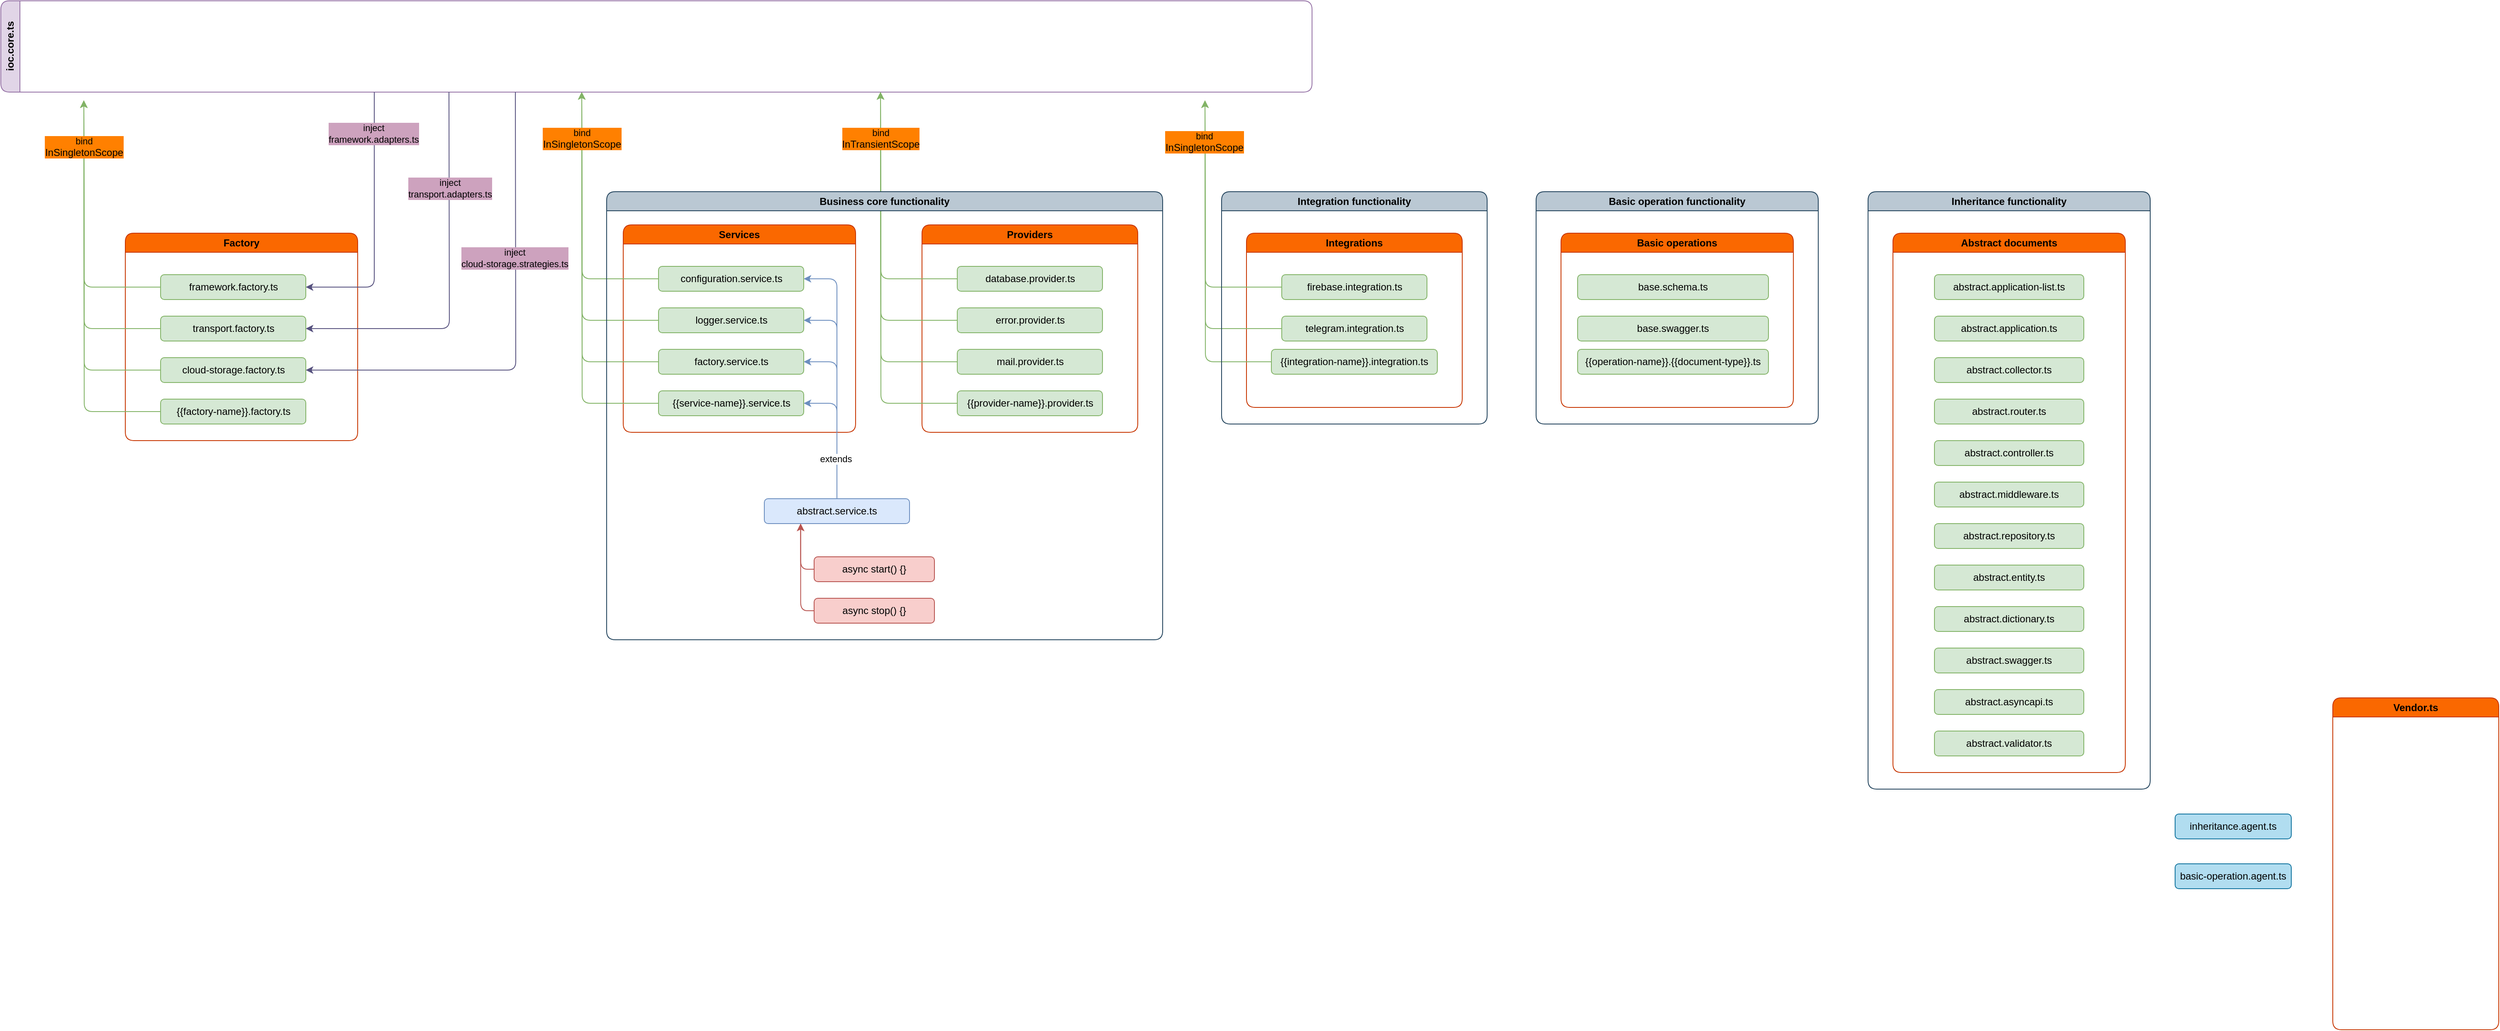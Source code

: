 <mxfile version="21.0.8" type="github">
  <diagram name="Страница 1" id="8kHske6-P818Sp0OKGlp">
    <mxGraphModel dx="3254" dy="2231" grid="1" gridSize="10" guides="1" tooltips="1" connect="1" arrows="1" fold="1" page="1" pageScale="1" pageWidth="827" pageHeight="1169" math="0" shadow="0">
      <root>
        <mxCell id="0" />
        <mxCell id="1" parent="0" />
        <mxCell id="Efi0UobxsxGmchOcxDqz-9" value="Services" style="swimlane;whiteSpace=wrap;html=1;fillColor=#fa6800;strokeColor=#C73500;fontColor=#000000;rounded=1;" vertex="1" parent="1">
          <mxGeometry x="250" y="60" width="280" height="250" as="geometry" />
        </mxCell>
        <mxCell id="Efi0UobxsxGmchOcxDqz-49" style="edgeStyle=orthogonalEdgeStyle;rounded=1;orthogonalLoop=1;jettySize=auto;html=1;fillColor=#d5e8d4;strokeColor=#82b366;" edge="1" parent="Efi0UobxsxGmchOcxDqz-9" source="Efi0UobxsxGmchOcxDqz-10">
          <mxGeometry relative="1" as="geometry">
            <mxPoint x="-50" y="-160" as="targetPoint" />
          </mxGeometry>
        </mxCell>
        <mxCell id="Efi0UobxsxGmchOcxDqz-10" value="logger.service.ts" style="rounded=1;whiteSpace=wrap;html=1;fillColor=#d5e8d4;strokeColor=#82b366;" vertex="1" parent="Efi0UobxsxGmchOcxDqz-9">
          <mxGeometry x="42.5" y="100" width="175" height="30" as="geometry" />
        </mxCell>
        <mxCell id="Efi0UobxsxGmchOcxDqz-45" style="edgeStyle=orthogonalEdgeStyle;rounded=1;orthogonalLoop=1;jettySize=auto;html=1;fillColor=#d5e8d4;strokeColor=#82b366;" edge="1" parent="Efi0UobxsxGmchOcxDqz-9" source="Efi0UobxsxGmchOcxDqz-11">
          <mxGeometry relative="1" as="geometry">
            <mxPoint x="-50" y="-160" as="targetPoint" />
          </mxGeometry>
        </mxCell>
        <mxCell id="Efi0UobxsxGmchOcxDqz-11" value="configuration.service.ts" style="rounded=1;whiteSpace=wrap;html=1;fillColor=#d5e8d4;strokeColor=#82b366;" vertex="1" parent="Efi0UobxsxGmchOcxDqz-9">
          <mxGeometry x="42.5" y="50" width="175" height="30" as="geometry" />
        </mxCell>
        <mxCell id="Efi0UobxsxGmchOcxDqz-50" style="edgeStyle=orthogonalEdgeStyle;rounded=1;orthogonalLoop=1;jettySize=auto;html=1;exitX=0;exitY=0.5;exitDx=0;exitDy=0;fillColor=#d5e8d4;strokeColor=#82b366;" edge="1" parent="Efi0UobxsxGmchOcxDqz-9" source="Efi0UobxsxGmchOcxDqz-12">
          <mxGeometry relative="1" as="geometry">
            <mxPoint x="-50" y="-160" as="targetPoint" />
          </mxGeometry>
        </mxCell>
        <mxCell id="Efi0UobxsxGmchOcxDqz-12" value="factory.service.ts" style="rounded=1;whiteSpace=wrap;html=1;fillColor=#d5e8d4;strokeColor=#82b366;" vertex="1" parent="Efi0UobxsxGmchOcxDqz-9">
          <mxGeometry x="42.5" y="150" width="175" height="30" as="geometry" />
        </mxCell>
        <mxCell id="Efi0UobxsxGmchOcxDqz-51" style="edgeStyle=orthogonalEdgeStyle;rounded=1;orthogonalLoop=1;jettySize=auto;html=1;fillColor=#d5e8d4;strokeColor=#82b366;" edge="1" parent="Efi0UobxsxGmchOcxDqz-9" source="Efi0UobxsxGmchOcxDqz-13">
          <mxGeometry relative="1" as="geometry">
            <mxPoint x="-50" y="-160" as="targetPoint" />
          </mxGeometry>
        </mxCell>
        <mxCell id="Efi0UobxsxGmchOcxDqz-52" value="&lt;span style=&quot;&quot;&gt;bind&lt;br style=&quot;border-color: var(--border-color); font-size: 12px;&quot;&gt;&lt;span style=&quot;font-size: 12px;&quot;&gt;InSingletonScope&lt;/span&gt;&lt;/span&gt;" style="edgeLabel;html=1;align=center;verticalAlign=middle;resizable=0;points=[];labelBackgroundColor=#FF8000;" vertex="1" connectable="0" parent="Efi0UobxsxGmchOcxDqz-51">
          <mxGeometry x="0.761" relative="1" as="geometry">
            <mxPoint as="offset" />
          </mxGeometry>
        </mxCell>
        <mxCell id="Efi0UobxsxGmchOcxDqz-13" value="{{service-name}}.service.ts" style="rounded=1;whiteSpace=wrap;html=1;fillColor=#d5e8d4;strokeColor=#82b366;" vertex="1" parent="Efi0UobxsxGmchOcxDqz-9">
          <mxGeometry x="42.5" y="200" width="175" height="30" as="geometry" />
        </mxCell>
        <mxCell id="Efi0UobxsxGmchOcxDqz-19" value="ioc.core.ts" style="swimlane;horizontal=0;whiteSpace=wrap;html=1;rounded=1;fillColor=#e1d5e7;strokeColor=#9673a6;" vertex="1" parent="1">
          <mxGeometry x="-500" y="-210" width="1580" height="110" as="geometry" />
        </mxCell>
        <mxCell id="Efi0UobxsxGmchOcxDqz-37" style="edgeStyle=orthogonalEdgeStyle;rounded=1;orthogonalLoop=1;jettySize=auto;html=1;entryX=1;entryY=0.5;entryDx=0;entryDy=0;fillColor=#dae8fc;strokeColor=#6c8ebf;" edge="1" parent="1" source="Efi0UobxsxGmchOcxDqz-34" target="Efi0UobxsxGmchOcxDqz-10">
          <mxGeometry relative="1" as="geometry" />
        </mxCell>
        <mxCell id="Efi0UobxsxGmchOcxDqz-38" style="edgeStyle=orthogonalEdgeStyle;rounded=1;orthogonalLoop=1;jettySize=auto;html=1;entryX=1;entryY=0.5;entryDx=0;entryDy=0;fillColor=#dae8fc;strokeColor=#6c8ebf;" edge="1" parent="1" source="Efi0UobxsxGmchOcxDqz-34" target="Efi0UobxsxGmchOcxDqz-12">
          <mxGeometry relative="1" as="geometry" />
        </mxCell>
        <mxCell id="Efi0UobxsxGmchOcxDqz-39" style="edgeStyle=orthogonalEdgeStyle;rounded=1;orthogonalLoop=1;jettySize=auto;html=1;entryX=1;entryY=0.5;entryDx=0;entryDy=0;fillColor=#dae8fc;strokeColor=#6c8ebf;" edge="1" parent="1" source="Efi0UobxsxGmchOcxDqz-34" target="Efi0UobxsxGmchOcxDqz-13">
          <mxGeometry relative="1" as="geometry" />
        </mxCell>
        <mxCell id="Efi0UobxsxGmchOcxDqz-34" value="abstract.service.ts" style="rounded=1;whiteSpace=wrap;html=1;fillColor=#dae8fc;strokeColor=#6c8ebf;" vertex="1" parent="1">
          <mxGeometry x="420" y="390" width="175" height="30" as="geometry" />
        </mxCell>
        <mxCell id="Efi0UobxsxGmchOcxDqz-35" style="edgeStyle=orthogonalEdgeStyle;rounded=1;orthogonalLoop=1;jettySize=auto;html=1;exitX=1;exitY=0.5;exitDx=0;exitDy=0;entryX=0.5;entryY=0;entryDx=0;entryDy=0;fillColor=#dae8fc;strokeColor=#6c8ebf;startArrow=classic;startFill=1;endArrow=none;endFill=0;" edge="1" parent="1" source="Efi0UobxsxGmchOcxDqz-11" target="Efi0UobxsxGmchOcxDqz-34">
          <mxGeometry relative="1" as="geometry" />
        </mxCell>
        <mxCell id="Efi0UobxsxGmchOcxDqz-36" value="extends" style="edgeLabel;html=1;align=center;verticalAlign=middle;resizable=0;points=[];" vertex="1" connectable="0" parent="Efi0UobxsxGmchOcxDqz-35">
          <mxGeometry x="0.685" y="-2" relative="1" as="geometry">
            <mxPoint as="offset" />
          </mxGeometry>
        </mxCell>
        <mxCell id="Efi0UobxsxGmchOcxDqz-42" style="edgeStyle=orthogonalEdgeStyle;rounded=1;orthogonalLoop=1;jettySize=auto;html=1;exitX=0;exitY=0.5;exitDx=0;exitDy=0;entryX=0.25;entryY=1;entryDx=0;entryDy=0;fillColor=#f8cecc;strokeColor=#b85450;" edge="1" parent="1" source="Efi0UobxsxGmchOcxDqz-40" target="Efi0UobxsxGmchOcxDqz-34">
          <mxGeometry relative="1" as="geometry">
            <Array as="points">
              <mxPoint x="464" y="475" />
            </Array>
          </mxGeometry>
        </mxCell>
        <mxCell id="Efi0UobxsxGmchOcxDqz-40" value="async start() {}" style="rounded=1;whiteSpace=wrap;html=1;fillColor=#f8cecc;strokeColor=#b85450;" vertex="1" parent="1">
          <mxGeometry x="480" y="460" width="145" height="30" as="geometry" />
        </mxCell>
        <mxCell id="Efi0UobxsxGmchOcxDqz-43" value="async stop() {}" style="rounded=1;whiteSpace=wrap;html=1;fillColor=#f8cecc;strokeColor=#b85450;" vertex="1" parent="1">
          <mxGeometry x="480" y="510" width="145" height="30" as="geometry" />
        </mxCell>
        <mxCell id="Efi0UobxsxGmchOcxDqz-44" style="edgeStyle=orthogonalEdgeStyle;rounded=1;orthogonalLoop=1;jettySize=auto;html=1;exitX=0;exitY=0.5;exitDx=0;exitDy=0;entryX=0.25;entryY=1;entryDx=0;entryDy=0;fillColor=#f8cecc;strokeColor=#b85450;" edge="1" parent="1" target="Efi0UobxsxGmchOcxDqz-34">
          <mxGeometry relative="1" as="geometry">
            <mxPoint x="480" y="525" as="sourcePoint" />
            <mxPoint x="464" y="470" as="targetPoint" />
            <Array as="points">
              <mxPoint x="464" y="525" />
            </Array>
          </mxGeometry>
        </mxCell>
        <mxCell id="Efi0UobxsxGmchOcxDqz-53" value="Providers" style="swimlane;whiteSpace=wrap;html=1;fillColor=#fa6800;strokeColor=#C73500;fontColor=#000000;rounded=1;" vertex="1" parent="1">
          <mxGeometry x="610" y="60" width="260" height="250" as="geometry" />
        </mxCell>
        <mxCell id="Efi0UobxsxGmchOcxDqz-54" style="edgeStyle=orthogonalEdgeStyle;rounded=1;orthogonalLoop=1;jettySize=auto;html=1;fillColor=#d5e8d4;strokeColor=#82b366;" edge="1" parent="Efi0UobxsxGmchOcxDqz-53" source="Efi0UobxsxGmchOcxDqz-55">
          <mxGeometry relative="1" as="geometry">
            <mxPoint x="-50" y="-160" as="targetPoint" />
          </mxGeometry>
        </mxCell>
        <mxCell id="Efi0UobxsxGmchOcxDqz-55" value="error.provider.ts" style="rounded=1;whiteSpace=wrap;html=1;fillColor=#d5e8d4;strokeColor=#82b366;" vertex="1" parent="Efi0UobxsxGmchOcxDqz-53">
          <mxGeometry x="42.5" y="100" width="175" height="30" as="geometry" />
        </mxCell>
        <mxCell id="Efi0UobxsxGmchOcxDqz-56" style="edgeStyle=orthogonalEdgeStyle;rounded=1;orthogonalLoop=1;jettySize=auto;html=1;fillColor=#d5e8d4;strokeColor=#82b366;" edge="1" parent="Efi0UobxsxGmchOcxDqz-53" source="Efi0UobxsxGmchOcxDqz-57">
          <mxGeometry relative="1" as="geometry">
            <mxPoint x="-50" y="-160" as="targetPoint" />
          </mxGeometry>
        </mxCell>
        <mxCell id="Efi0UobxsxGmchOcxDqz-57" value="database.provider.ts" style="rounded=1;whiteSpace=wrap;html=1;fillColor=#d5e8d4;strokeColor=#82b366;" vertex="1" parent="Efi0UobxsxGmchOcxDqz-53">
          <mxGeometry x="42.5" y="50" width="175" height="30" as="geometry" />
        </mxCell>
        <mxCell id="Efi0UobxsxGmchOcxDqz-58" style="edgeStyle=orthogonalEdgeStyle;rounded=1;orthogonalLoop=1;jettySize=auto;html=1;exitX=0;exitY=0.5;exitDx=0;exitDy=0;fillColor=#d5e8d4;strokeColor=#82b366;" edge="1" parent="Efi0UobxsxGmchOcxDqz-53" source="Efi0UobxsxGmchOcxDqz-59">
          <mxGeometry relative="1" as="geometry">
            <mxPoint x="-50" y="-160" as="targetPoint" />
          </mxGeometry>
        </mxCell>
        <mxCell id="Efi0UobxsxGmchOcxDqz-59" value="mail.provider.ts" style="rounded=1;whiteSpace=wrap;html=1;fillColor=#d5e8d4;strokeColor=#82b366;" vertex="1" parent="Efi0UobxsxGmchOcxDqz-53">
          <mxGeometry x="42.5" y="150" width="175" height="30" as="geometry" />
        </mxCell>
        <mxCell id="Efi0UobxsxGmchOcxDqz-60" style="edgeStyle=orthogonalEdgeStyle;rounded=1;orthogonalLoop=1;jettySize=auto;html=1;fillColor=#d5e8d4;strokeColor=#82b366;" edge="1" parent="Efi0UobxsxGmchOcxDqz-53" source="Efi0UobxsxGmchOcxDqz-62">
          <mxGeometry relative="1" as="geometry">
            <mxPoint x="-50" y="-160" as="targetPoint" />
          </mxGeometry>
        </mxCell>
        <mxCell id="Efi0UobxsxGmchOcxDqz-61" value="&lt;span style=&quot;&quot;&gt;bind&lt;br style=&quot;border-color: var(--border-color); font-size: 12px;&quot;&gt;&lt;span style=&quot;font-size: 12px;&quot;&gt;InTransientScope&lt;/span&gt;&lt;/span&gt;" style="edgeLabel;html=1;align=center;verticalAlign=middle;resizable=0;points=[];labelBackgroundColor=#FF8000;" vertex="1" connectable="0" parent="Efi0UobxsxGmchOcxDqz-60">
          <mxGeometry x="0.761" relative="1" as="geometry">
            <mxPoint as="offset" />
          </mxGeometry>
        </mxCell>
        <mxCell id="Efi0UobxsxGmchOcxDqz-62" value="{{provider-name}}.provider.ts" style="rounded=1;whiteSpace=wrap;html=1;fillColor=#d5e8d4;strokeColor=#82b366;" vertex="1" parent="Efi0UobxsxGmchOcxDqz-53">
          <mxGeometry x="42.5" y="200" width="175" height="30" as="geometry" />
        </mxCell>
        <mxCell id="Efi0UobxsxGmchOcxDqz-64" value="Business core functionality" style="swimlane;whiteSpace=wrap;html=1;rounded=1;fillColor=#bac8d3;strokeColor=#23445d;" vertex="1" parent="1">
          <mxGeometry x="230" y="20" width="670" height="540" as="geometry" />
        </mxCell>
        <mxCell id="Efi0UobxsxGmchOcxDqz-65" value="Integrations" style="swimlane;whiteSpace=wrap;html=1;fillColor=#fa6800;strokeColor=#C73500;fontColor=#000000;rounded=1;" vertex="1" parent="1">
          <mxGeometry x="1001" y="70" width="260" height="210" as="geometry" />
        </mxCell>
        <mxCell id="Efi0UobxsxGmchOcxDqz-66" style="edgeStyle=orthogonalEdgeStyle;rounded=1;orthogonalLoop=1;jettySize=auto;html=1;fillColor=#d5e8d4;strokeColor=#82b366;" edge="1" parent="Efi0UobxsxGmchOcxDqz-65" source="Efi0UobxsxGmchOcxDqz-67">
          <mxGeometry relative="1" as="geometry">
            <mxPoint x="-50" y="-160" as="targetPoint" />
          </mxGeometry>
        </mxCell>
        <mxCell id="Efi0UobxsxGmchOcxDqz-67" value="telegram.integration.ts" style="rounded=1;whiteSpace=wrap;html=1;fillColor=#d5e8d4;strokeColor=#82b366;" vertex="1" parent="Efi0UobxsxGmchOcxDqz-65">
          <mxGeometry x="42.5" y="100" width="175" height="30" as="geometry" />
        </mxCell>
        <mxCell id="Efi0UobxsxGmchOcxDqz-68" style="edgeStyle=orthogonalEdgeStyle;rounded=1;orthogonalLoop=1;jettySize=auto;html=1;fillColor=#d5e8d4;strokeColor=#82b366;" edge="1" parent="Efi0UobxsxGmchOcxDqz-65" source="Efi0UobxsxGmchOcxDqz-69">
          <mxGeometry relative="1" as="geometry">
            <mxPoint x="-50" y="-160" as="targetPoint" />
          </mxGeometry>
        </mxCell>
        <mxCell id="Efi0UobxsxGmchOcxDqz-69" value="firebase.integration.ts" style="rounded=1;whiteSpace=wrap;html=1;fillColor=#d5e8d4;strokeColor=#82b366;" vertex="1" parent="Efi0UobxsxGmchOcxDqz-65">
          <mxGeometry x="42.5" y="50" width="175" height="30" as="geometry" />
        </mxCell>
        <mxCell id="Efi0UobxsxGmchOcxDqz-70" style="edgeStyle=orthogonalEdgeStyle;rounded=1;orthogonalLoop=1;jettySize=auto;html=1;exitX=0;exitY=0.5;exitDx=0;exitDy=0;fillColor=#d5e8d4;strokeColor=#82b366;" edge="1" parent="Efi0UobxsxGmchOcxDqz-65" source="Efi0UobxsxGmchOcxDqz-71">
          <mxGeometry relative="1" as="geometry">
            <mxPoint x="-50" y="-160" as="targetPoint" />
          </mxGeometry>
        </mxCell>
        <mxCell id="Efi0UobxsxGmchOcxDqz-76" value="bind&lt;br style=&quot;border-color: var(--border-color); font-size: 12px;&quot;&gt;&lt;span style=&quot;border-color: var(--border-color); font-size: 12px;&quot;&gt;InSingletonScope&lt;/span&gt;" style="edgeLabel;html=1;align=center;verticalAlign=middle;resizable=0;points=[];labelBackgroundColor=#FF8000;" vertex="1" connectable="0" parent="Efi0UobxsxGmchOcxDqz-70">
          <mxGeometry x="0.737" y="1" relative="1" as="geometry">
            <mxPoint y="-2" as="offset" />
          </mxGeometry>
        </mxCell>
        <mxCell id="Efi0UobxsxGmchOcxDqz-75" value="Integration functionality" style="swimlane;whiteSpace=wrap;html=1;rounded=1;fillColor=#bac8d3;strokeColor=#23445d;" vertex="1" parent="1">
          <mxGeometry x="971" y="20" width="320" height="280" as="geometry" />
        </mxCell>
        <mxCell id="Efi0UobxsxGmchOcxDqz-71" value="{{integration-name}}.integration.ts" style="rounded=1;whiteSpace=wrap;html=1;fillColor=#d5e8d4;strokeColor=#82b366;" vertex="1" parent="Efi0UobxsxGmchOcxDqz-75">
          <mxGeometry x="60" y="190" width="200" height="30" as="geometry" />
        </mxCell>
        <mxCell id="Efi0UobxsxGmchOcxDqz-86" value="Basic operations" style="swimlane;whiteSpace=wrap;html=1;fillColor=#fa6800;strokeColor=#C73500;fontColor=#000000;rounded=1;" vertex="1" parent="1">
          <mxGeometry x="1380" y="70" width="280" height="210" as="geometry" />
        </mxCell>
        <mxCell id="Efi0UobxsxGmchOcxDqz-93" value="Basic operation functionality" style="swimlane;whiteSpace=wrap;html=1;rounded=1;fillColor=#bac8d3;strokeColor=#23445d;" vertex="1" parent="1">
          <mxGeometry x="1350" y="20" width="340" height="280" as="geometry" />
        </mxCell>
        <mxCell id="Efi0UobxsxGmchOcxDqz-94" value="{{operation-name}}.{{document-type}}.ts" style="rounded=1;whiteSpace=wrap;html=1;fillColor=#d5e8d4;strokeColor=#82b366;" vertex="1" parent="Efi0UobxsxGmchOcxDqz-93">
          <mxGeometry x="50" y="190" width="230" height="30" as="geometry" />
        </mxCell>
        <mxCell id="Efi0UobxsxGmchOcxDqz-88" value="base.swagger.ts" style="rounded=1;whiteSpace=wrap;html=1;fillColor=#d5e8d4;strokeColor=#82b366;" vertex="1" parent="Efi0UobxsxGmchOcxDqz-93">
          <mxGeometry x="50" y="150" width="230" height="30" as="geometry" />
        </mxCell>
        <mxCell id="Efi0UobxsxGmchOcxDqz-90" value="base.schema.ts" style="rounded=1;whiteSpace=wrap;html=1;fillColor=#d5e8d4;strokeColor=#82b366;" vertex="1" parent="Efi0UobxsxGmchOcxDqz-93">
          <mxGeometry x="50" y="100" width="230" height="30" as="geometry" />
        </mxCell>
        <mxCell id="Efi0UobxsxGmchOcxDqz-95" value="Inheritance functionality" style="swimlane;whiteSpace=wrap;html=1;rounded=1;fillColor=#bac8d3;strokeColor=#23445d;" vertex="1" parent="1">
          <mxGeometry x="1750" y="20" width="340" height="720" as="geometry" />
        </mxCell>
        <mxCell id="Efi0UobxsxGmchOcxDqz-99" value="Abstract documents" style="swimlane;whiteSpace=wrap;html=1;fillColor=#fa6800;strokeColor=#C73500;fontColor=#000000;rounded=1;" vertex="1" parent="Efi0UobxsxGmchOcxDqz-95">
          <mxGeometry x="30" y="50" width="280" height="650" as="geometry" />
        </mxCell>
        <mxCell id="Efi0UobxsxGmchOcxDqz-98" value="abstract.application-list.ts" style="rounded=1;whiteSpace=wrap;html=1;fillColor=#d5e8d4;strokeColor=#82b366;" vertex="1" parent="Efi0UobxsxGmchOcxDqz-99">
          <mxGeometry x="50" y="50" width="180" height="30" as="geometry" />
        </mxCell>
        <mxCell id="Efi0UobxsxGmchOcxDqz-100" value="abstract.application.ts" style="rounded=1;whiteSpace=wrap;html=1;fillColor=#d5e8d4;strokeColor=#82b366;" vertex="1" parent="Efi0UobxsxGmchOcxDqz-99">
          <mxGeometry x="50" y="100" width="180" height="30" as="geometry" />
        </mxCell>
        <mxCell id="Efi0UobxsxGmchOcxDqz-101" value="abstract.collector.ts" style="rounded=1;whiteSpace=wrap;html=1;fillColor=#d5e8d4;strokeColor=#82b366;" vertex="1" parent="Efi0UobxsxGmchOcxDqz-99">
          <mxGeometry x="50" y="150" width="180" height="30" as="geometry" />
        </mxCell>
        <mxCell id="Efi0UobxsxGmchOcxDqz-102" value="abstract.router.ts" style="rounded=1;whiteSpace=wrap;html=1;fillColor=#d5e8d4;strokeColor=#82b366;" vertex="1" parent="Efi0UobxsxGmchOcxDqz-99">
          <mxGeometry x="50" y="200" width="180" height="30" as="geometry" />
        </mxCell>
        <mxCell id="Efi0UobxsxGmchOcxDqz-103" value="abstract.controller.ts" style="rounded=1;whiteSpace=wrap;html=1;fillColor=#d5e8d4;strokeColor=#82b366;" vertex="1" parent="Efi0UobxsxGmchOcxDqz-99">
          <mxGeometry x="50" y="250" width="180" height="30" as="geometry" />
        </mxCell>
        <mxCell id="Efi0UobxsxGmchOcxDqz-104" value="abstract.middleware.ts" style="rounded=1;whiteSpace=wrap;html=1;fillColor=#d5e8d4;strokeColor=#82b366;" vertex="1" parent="Efi0UobxsxGmchOcxDqz-99">
          <mxGeometry x="50" y="300" width="180" height="30" as="geometry" />
        </mxCell>
        <mxCell id="Efi0UobxsxGmchOcxDqz-105" value="abstract.repository.ts" style="rounded=1;whiteSpace=wrap;html=1;fillColor=#d5e8d4;strokeColor=#82b366;" vertex="1" parent="Efi0UobxsxGmchOcxDqz-99">
          <mxGeometry x="50" y="350" width="180" height="30" as="geometry" />
        </mxCell>
        <mxCell id="Efi0UobxsxGmchOcxDqz-106" value="abstract.entity.ts" style="rounded=1;whiteSpace=wrap;html=1;fillColor=#d5e8d4;strokeColor=#82b366;" vertex="1" parent="Efi0UobxsxGmchOcxDqz-99">
          <mxGeometry x="50" y="400" width="180" height="30" as="geometry" />
        </mxCell>
        <mxCell id="Efi0UobxsxGmchOcxDqz-107" value="abstract.dictionary.ts" style="rounded=1;whiteSpace=wrap;html=1;fillColor=#d5e8d4;strokeColor=#82b366;" vertex="1" parent="1">
          <mxGeometry x="1830" y="520" width="180" height="30" as="geometry" />
        </mxCell>
        <mxCell id="Efi0UobxsxGmchOcxDqz-108" value="abstract.swagger.ts" style="rounded=1;whiteSpace=wrap;html=1;fillColor=#d5e8d4;strokeColor=#82b366;" vertex="1" parent="1">
          <mxGeometry x="1830" y="570" width="180" height="30" as="geometry" />
        </mxCell>
        <mxCell id="Efi0UobxsxGmchOcxDqz-109" value="abstract.asyncapi.ts" style="rounded=1;whiteSpace=wrap;html=1;fillColor=#d5e8d4;strokeColor=#82b366;" vertex="1" parent="1">
          <mxGeometry x="1830" y="620" width="180" height="30" as="geometry" />
        </mxCell>
        <mxCell id="Efi0UobxsxGmchOcxDqz-110" value="abstract.validator.ts" style="rounded=1;whiteSpace=wrap;html=1;fillColor=#d5e8d4;strokeColor=#82b366;" vertex="1" parent="1">
          <mxGeometry x="1830" y="670" width="180" height="30" as="geometry" />
        </mxCell>
        <mxCell id="Efi0UobxsxGmchOcxDqz-111" value="inheritance.agent.ts" style="rounded=1;whiteSpace=wrap;html=1;fillColor=#b1ddf0;strokeColor=#10739e;" vertex="1" parent="1">
          <mxGeometry x="2120" y="770" width="140" height="30" as="geometry" />
        </mxCell>
        <mxCell id="Efi0UobxsxGmchOcxDqz-112" value="basic-operation.agent.ts" style="rounded=1;whiteSpace=wrap;html=1;fillColor=#b1ddf0;strokeColor=#10739e;" vertex="1" parent="1">
          <mxGeometry x="2120" y="830" width="140" height="30" as="geometry" />
        </mxCell>
        <mxCell id="Efi0UobxsxGmchOcxDqz-114" value="Vendor.ts" style="swimlane;whiteSpace=wrap;html=1;rounded=1;fillColor=#fa6800;fontColor=#000000;strokeColor=#C73500;" vertex="1" parent="1">
          <mxGeometry x="2310" y="630" width="200" height="400" as="geometry" />
        </mxCell>
        <mxCell id="Efi0UobxsxGmchOcxDqz-115" value="Factory" style="swimlane;whiteSpace=wrap;html=1;fillColor=#fa6800;strokeColor=#C73500;fontColor=#000000;rounded=1;" vertex="1" parent="1">
          <mxGeometry x="-350" y="70" width="280" height="250" as="geometry" />
        </mxCell>
        <mxCell id="Efi0UobxsxGmchOcxDqz-116" style="edgeStyle=orthogonalEdgeStyle;rounded=1;orthogonalLoop=1;jettySize=auto;html=1;fillColor=#d5e8d4;strokeColor=#82b366;" edge="1" parent="Efi0UobxsxGmchOcxDqz-115" source="Efi0UobxsxGmchOcxDqz-117">
          <mxGeometry relative="1" as="geometry">
            <mxPoint x="-50" y="-160" as="targetPoint" />
          </mxGeometry>
        </mxCell>
        <mxCell id="Efi0UobxsxGmchOcxDqz-128" style="edgeStyle=orthogonalEdgeStyle;rounded=1;orthogonalLoop=1;jettySize=auto;html=1;startArrow=classic;startFill=1;endArrow=none;endFill=0;fillColor=#d0cee2;strokeColor=#56517e;" edge="1" parent="Efi0UobxsxGmchOcxDqz-115" source="Efi0UobxsxGmchOcxDqz-117">
          <mxGeometry relative="1" as="geometry">
            <mxPoint x="390" y="-170" as="targetPoint" />
          </mxGeometry>
        </mxCell>
        <mxCell id="Efi0UobxsxGmchOcxDqz-131" value="inject&lt;br&gt;transport.adapters.ts" style="edgeLabel;html=1;align=center;verticalAlign=middle;resizable=0;points=[];labelBackgroundColor=#CDA2BE;" vertex="1" connectable="0" parent="Efi0UobxsxGmchOcxDqz-128">
          <mxGeometry x="0.493" y="-1" relative="1" as="geometry">
            <mxPoint as="offset" />
          </mxGeometry>
        </mxCell>
        <mxCell id="Efi0UobxsxGmchOcxDqz-117" value="transport.factory.ts" style="rounded=1;whiteSpace=wrap;html=1;fillColor=#d5e8d4;strokeColor=#82b366;" vertex="1" parent="Efi0UobxsxGmchOcxDqz-115">
          <mxGeometry x="42.5" y="100" width="175" height="30" as="geometry" />
        </mxCell>
        <mxCell id="Efi0UobxsxGmchOcxDqz-118" style="edgeStyle=orthogonalEdgeStyle;rounded=1;orthogonalLoop=1;jettySize=auto;html=1;fillColor=#d5e8d4;strokeColor=#82b366;" edge="1" parent="Efi0UobxsxGmchOcxDqz-115" source="Efi0UobxsxGmchOcxDqz-119">
          <mxGeometry relative="1" as="geometry">
            <mxPoint x="-50" y="-160" as="targetPoint" />
          </mxGeometry>
        </mxCell>
        <mxCell id="Efi0UobxsxGmchOcxDqz-125" style="edgeStyle=orthogonalEdgeStyle;rounded=1;orthogonalLoop=1;jettySize=auto;html=1;strokeColor=#56517e;startArrow=classic;startFill=1;endArrow=none;endFill=0;fillColor=#d0cee2;" edge="1" parent="Efi0UobxsxGmchOcxDqz-115" source="Efi0UobxsxGmchOcxDqz-119">
          <mxGeometry relative="1" as="geometry">
            <mxPoint x="300" y="-170" as="targetPoint" />
            <Array as="points">
              <mxPoint x="300" y="65" />
              <mxPoint x="300" y="-170" />
            </Array>
          </mxGeometry>
        </mxCell>
        <mxCell id="Efi0UobxsxGmchOcxDqz-127" value="inject&lt;br&gt;framework.adapters.ts" style="edgeLabel;html=1;align=center;verticalAlign=middle;resizable=0;points=[];labelBackgroundColor=#CDA2BE;" vertex="1" connectable="0" parent="Efi0UobxsxGmchOcxDqz-125">
          <mxGeometry x="0.686" y="1" relative="1" as="geometry">
            <mxPoint as="offset" />
          </mxGeometry>
        </mxCell>
        <mxCell id="Efi0UobxsxGmchOcxDqz-119" value="framework.factory.ts" style="rounded=1;whiteSpace=wrap;html=1;fillColor=#d5e8d4;strokeColor=#82b366;" vertex="1" parent="Efi0UobxsxGmchOcxDqz-115">
          <mxGeometry x="42.5" y="50" width="175" height="30" as="geometry" />
        </mxCell>
        <mxCell id="Efi0UobxsxGmchOcxDqz-120" style="edgeStyle=orthogonalEdgeStyle;rounded=1;orthogonalLoop=1;jettySize=auto;html=1;exitX=0;exitY=0.5;exitDx=0;exitDy=0;fillColor=#d5e8d4;strokeColor=#82b366;" edge="1" parent="Efi0UobxsxGmchOcxDqz-115" source="Efi0UobxsxGmchOcxDqz-121">
          <mxGeometry relative="1" as="geometry">
            <mxPoint x="-50" y="-160" as="targetPoint" />
          </mxGeometry>
        </mxCell>
        <mxCell id="Efi0UobxsxGmchOcxDqz-132" style="edgeStyle=orthogonalEdgeStyle;rounded=1;orthogonalLoop=1;jettySize=auto;html=1;endArrow=none;endFill=0;startArrow=classic;startFill=1;fillColor=#d0cee2;strokeColor=#56517e;" edge="1" parent="Efi0UobxsxGmchOcxDqz-115" source="Efi0UobxsxGmchOcxDqz-121">
          <mxGeometry relative="1" as="geometry">
            <mxPoint x="470" y="-170" as="targetPoint" />
          </mxGeometry>
        </mxCell>
        <mxCell id="Efi0UobxsxGmchOcxDqz-133" value="inject&lt;br&gt;cloud-storage.strategies.ts" style="edgeLabel;html=1;align=center;verticalAlign=middle;resizable=0;points=[];labelBackgroundColor=#CDA2BE;" vertex="1" connectable="0" parent="Efi0UobxsxGmchOcxDqz-132">
          <mxGeometry x="0.322" y="2" relative="1" as="geometry">
            <mxPoint as="offset" />
          </mxGeometry>
        </mxCell>
        <mxCell id="Efi0UobxsxGmchOcxDqz-121" value="cloud-storage.factory.ts" style="rounded=1;whiteSpace=wrap;html=1;fillColor=#d5e8d4;strokeColor=#82b366;" vertex="1" parent="Efi0UobxsxGmchOcxDqz-115">
          <mxGeometry x="42.5" y="150" width="175" height="30" as="geometry" />
        </mxCell>
        <mxCell id="Efi0UobxsxGmchOcxDqz-122" style="edgeStyle=orthogonalEdgeStyle;rounded=1;orthogonalLoop=1;jettySize=auto;html=1;fillColor=#d5e8d4;strokeColor=#82b366;" edge="1" parent="Efi0UobxsxGmchOcxDqz-115" source="Efi0UobxsxGmchOcxDqz-124">
          <mxGeometry relative="1" as="geometry">
            <mxPoint x="-50" y="-160" as="targetPoint" />
          </mxGeometry>
        </mxCell>
        <mxCell id="Efi0UobxsxGmchOcxDqz-123" value="&lt;span style=&quot;&quot;&gt;bind&lt;br style=&quot;border-color: var(--border-color); font-size: 12px;&quot;&gt;&lt;span style=&quot;font-size: 12px;&quot;&gt;InSingletonScope&lt;/span&gt;&lt;/span&gt;" style="edgeLabel;html=1;align=center;verticalAlign=middle;resizable=0;points=[];labelBackgroundColor=#FF8000;" vertex="1" connectable="0" parent="Efi0UobxsxGmchOcxDqz-122">
          <mxGeometry x="0.761" relative="1" as="geometry">
            <mxPoint as="offset" />
          </mxGeometry>
        </mxCell>
        <mxCell id="Efi0UobxsxGmchOcxDqz-124" value="{{factory-name}}.factory.ts" style="rounded=1;whiteSpace=wrap;html=1;fillColor=#d5e8d4;strokeColor=#82b366;" vertex="1" parent="Efi0UobxsxGmchOcxDqz-115">
          <mxGeometry x="42.5" y="200" width="175" height="30" as="geometry" />
        </mxCell>
      </root>
    </mxGraphModel>
  </diagram>
</mxfile>
